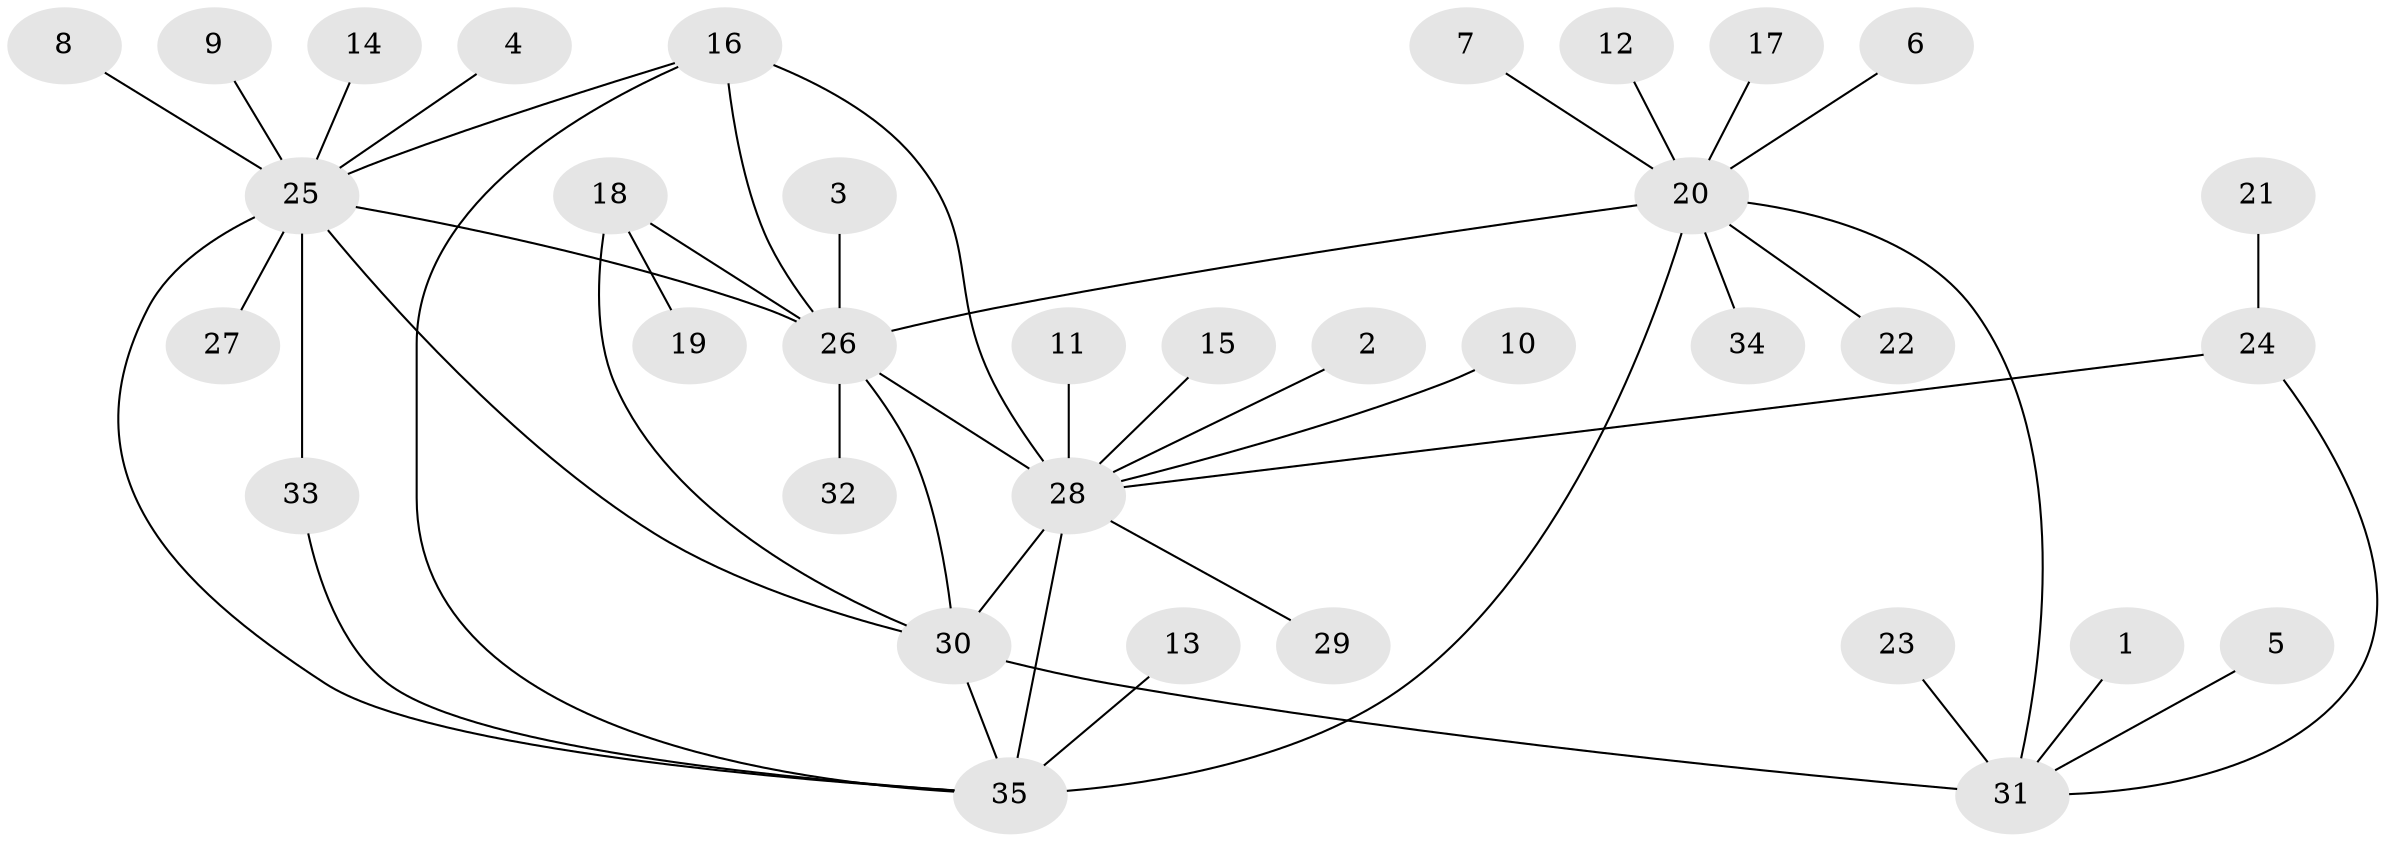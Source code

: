 // original degree distribution, {5: 0.06060606060606061, 9: 0.030303030303030304, 12: 0.015151515151515152, 3: 0.10606060606060606, 6: 0.030303030303030304, 7: 0.015151515151515152, 4: 0.015151515151515152, 8: 0.015151515151515152, 10: 0.015151515151515152, 1: 0.5454545454545454, 2: 0.15151515151515152}
// Generated by graph-tools (version 1.1) at 2025/50/03/09/25 03:50:34]
// undirected, 35 vertices, 46 edges
graph export_dot {
graph [start="1"]
  node [color=gray90,style=filled];
  1;
  2;
  3;
  4;
  5;
  6;
  7;
  8;
  9;
  10;
  11;
  12;
  13;
  14;
  15;
  16;
  17;
  18;
  19;
  20;
  21;
  22;
  23;
  24;
  25;
  26;
  27;
  28;
  29;
  30;
  31;
  32;
  33;
  34;
  35;
  1 -- 31 [weight=1.0];
  2 -- 28 [weight=1.0];
  3 -- 26 [weight=1.0];
  4 -- 25 [weight=1.0];
  5 -- 31 [weight=1.0];
  6 -- 20 [weight=1.0];
  7 -- 20 [weight=1.0];
  8 -- 25 [weight=1.0];
  9 -- 25 [weight=1.0];
  10 -- 28 [weight=1.0];
  11 -- 28 [weight=1.0];
  12 -- 20 [weight=1.0];
  13 -- 35 [weight=1.0];
  14 -- 25 [weight=1.0];
  15 -- 28 [weight=1.0];
  16 -- 25 [weight=1.0];
  16 -- 26 [weight=1.0];
  16 -- 28 [weight=2.0];
  16 -- 35 [weight=1.0];
  17 -- 20 [weight=1.0];
  18 -- 19 [weight=1.0];
  18 -- 26 [weight=2.0];
  18 -- 30 [weight=1.0];
  20 -- 22 [weight=1.0];
  20 -- 26 [weight=1.0];
  20 -- 31 [weight=1.0];
  20 -- 34 [weight=1.0];
  20 -- 35 [weight=2.0];
  21 -- 24 [weight=1.0];
  23 -- 31 [weight=1.0];
  24 -- 28 [weight=1.0];
  24 -- 31 [weight=1.0];
  25 -- 26 [weight=1.0];
  25 -- 27 [weight=1.0];
  25 -- 30 [weight=1.0];
  25 -- 33 [weight=1.0];
  25 -- 35 [weight=1.0];
  26 -- 28 [weight=1.0];
  26 -- 30 [weight=1.0];
  26 -- 32 [weight=1.0];
  28 -- 29 [weight=1.0];
  28 -- 30 [weight=2.0];
  28 -- 35 [weight=1.0];
  30 -- 31 [weight=2.0];
  30 -- 35 [weight=1.0];
  33 -- 35 [weight=1.0];
}
